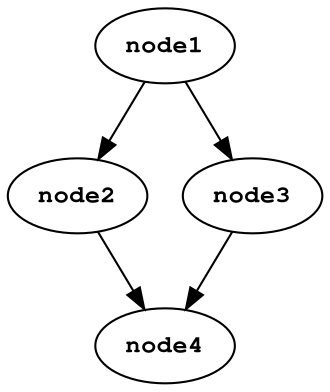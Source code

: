 digraph {
    node [fontname="Courier bold", fontsize="12"];
    node1 [label="node1"]
    node2 [label="node2"]
    node3 [label="node3"]
    node4 [label="node4"]
    node1 -> node2 -> node4
    node1 -> node3 -> node4
}
